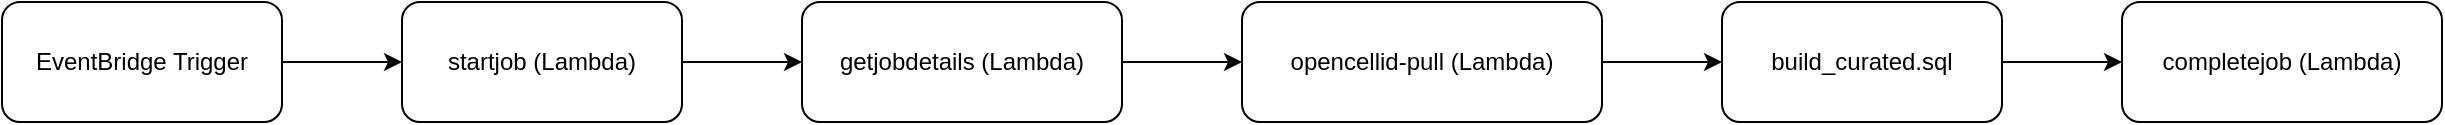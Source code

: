 <mxfile>
  <diagram name="OpenCellID Ingest Flow" id="ingestFlow">
    <mxGraphModel dx="868" dy="570" grid="1" gridSize="10" guides="1" tooltips="1" connect="1" arrows="1" fold="1" page="1" pageScale="1" pageWidth="850" pageHeight="1100" math="0" shadow="0">
      <root>
        <mxCell id="0"/>
        <mxCell id="1" parent="0"/>
        <mxCell id="2" value="EventBridge Trigger" style="rounded=1;whiteSpace=wrap;html=1;" vertex="1" parent="1">
          <mxGeometry x="40" y="80" width="140" height="60" as="geometry"/>
        </mxCell>
        <mxCell id="3" value="startjob (Lambda)" style="rounded=1;whiteSpace=wrap;html=1;" vertex="1" parent="1">
          <mxGeometry x="240" y="80" width="140" height="60" as="geometry"/>
        </mxCell>
        <mxCell id="4" value="getjobdetails (Lambda)" style="rounded=1;whiteSpace=wrap;html=1;" vertex="1" parent="1">
          <mxGeometry x="440" y="80" width="160" height="60" as="geometry"/>
        </mxCell>
        <mxCell id="5" value="opencellid-pull (Lambda)" style="rounded=1;whiteSpace=wrap;html=1;" vertex="1" parent="1">
          <mxGeometry x="660" y="80" width="180" height="60" as="geometry"/>
        </mxCell>
        <mxCell id="6" value="build_curated.sql" style="rounded=1;whiteSpace=wrap;html=1;" vertex="1" parent="1">
          <mxGeometry x="900" y="80" width="140" height="60" as="geometry"/>
        </mxCell>
        <mxCell id="7" value="completejob (Lambda)" style="rounded=1;whiteSpace=wrap;html=1;" vertex="1" parent="1">
          <mxGeometry x="1100" y="80" width="160" height="60" as="geometry"/>
        </mxCell>
        <!-- Edges -->
        <mxCell id="8" edge="1" parent="1" source="2" target="3">
          <mxGeometry relative="1" as="geometry"/>
        </mxCell>
        <mxCell id="9" edge="1" parent="1" source="3" target="4">
          <mxGeometry relative="1" as="geometry"/>
        </mxCell>
        <mxCell id="10" edge="1" parent="1" source="4" target="5">
          <mxGeometry relative="1" as="geometry"/>
        </mxCell>
        <mxCell id="11" edge="1" parent="1" source="5" target="6">
          <mxGeometry relative="1" as="geometry"/>
        </mxCell>
        <mxCell id="12" edge="1" parent="1" source="6" target="7">
          <mxGeometry relative="1" as="geometry"/>
        </mxCell>
      </root>
    </mxGraphModel>
  </diagram>
</mxfile>
